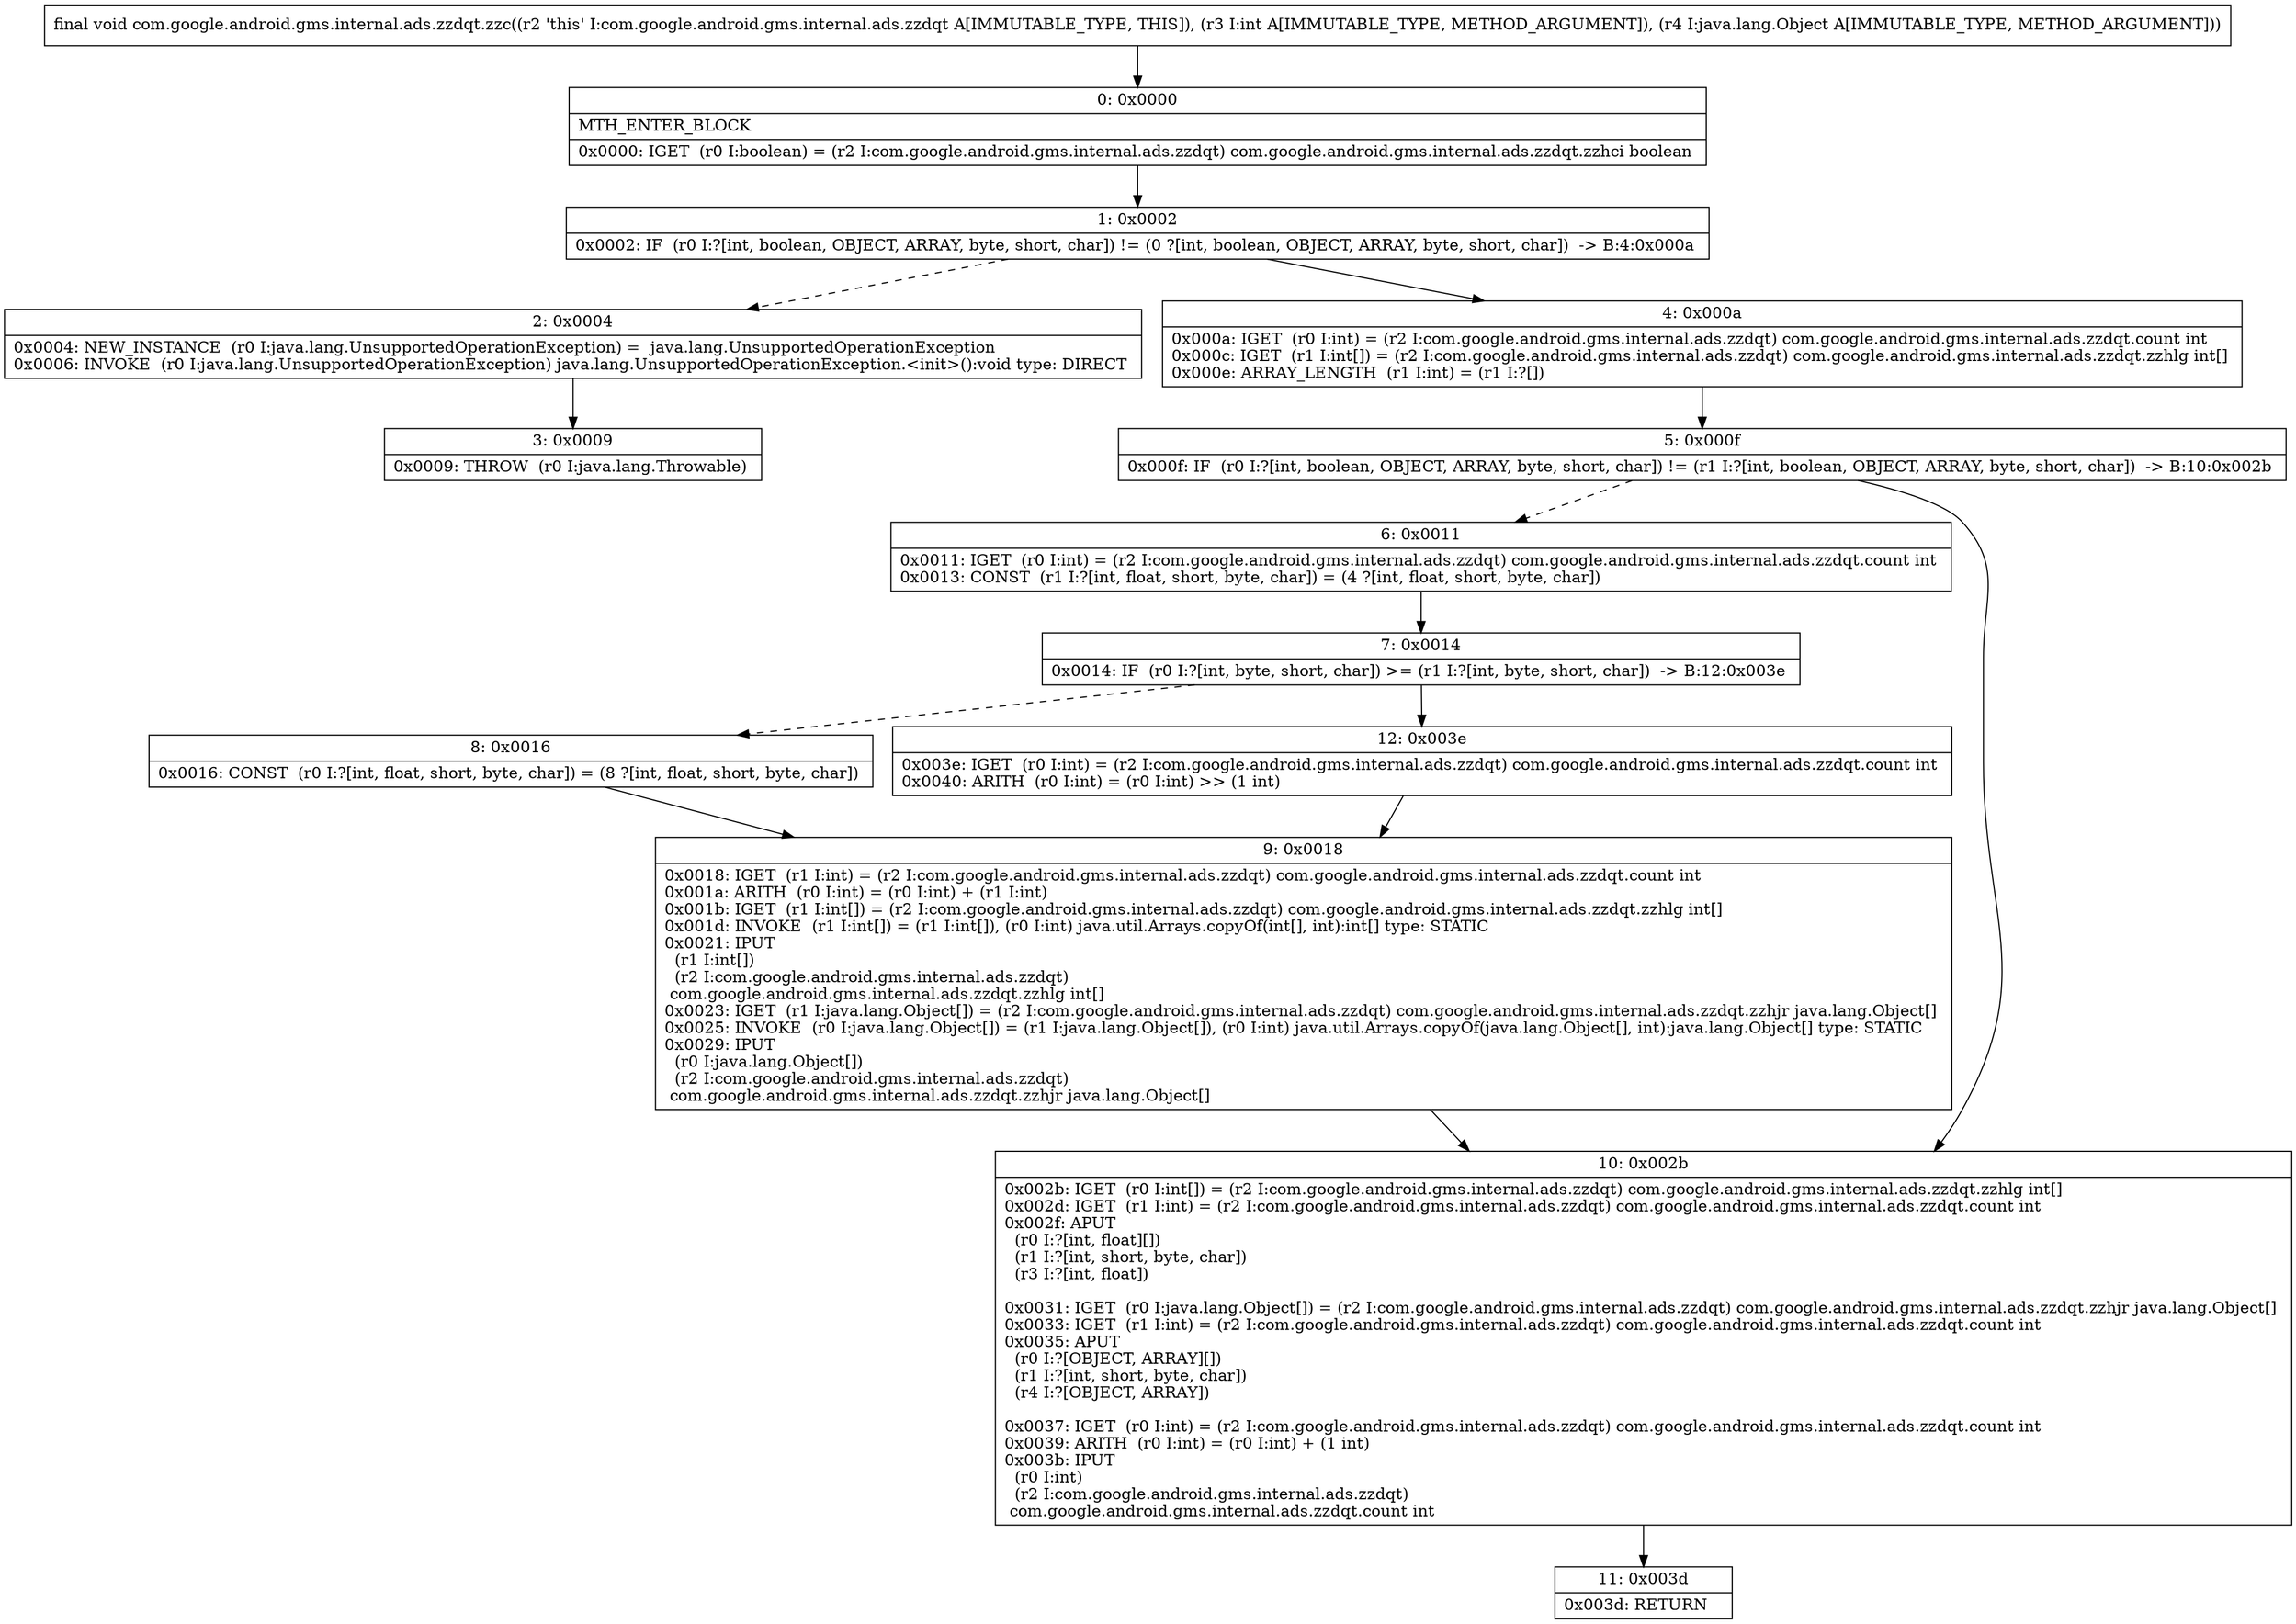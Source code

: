digraph "CFG forcom.google.android.gms.internal.ads.zzdqt.zzc(ILjava\/lang\/Object;)V" {
Node_0 [shape=record,label="{0\:\ 0x0000|MTH_ENTER_BLOCK\l|0x0000: IGET  (r0 I:boolean) = (r2 I:com.google.android.gms.internal.ads.zzdqt) com.google.android.gms.internal.ads.zzdqt.zzhci boolean \l}"];
Node_1 [shape=record,label="{1\:\ 0x0002|0x0002: IF  (r0 I:?[int, boolean, OBJECT, ARRAY, byte, short, char]) != (0 ?[int, boolean, OBJECT, ARRAY, byte, short, char])  \-\> B:4:0x000a \l}"];
Node_2 [shape=record,label="{2\:\ 0x0004|0x0004: NEW_INSTANCE  (r0 I:java.lang.UnsupportedOperationException) =  java.lang.UnsupportedOperationException \l0x0006: INVOKE  (r0 I:java.lang.UnsupportedOperationException) java.lang.UnsupportedOperationException.\<init\>():void type: DIRECT \l}"];
Node_3 [shape=record,label="{3\:\ 0x0009|0x0009: THROW  (r0 I:java.lang.Throwable) \l}"];
Node_4 [shape=record,label="{4\:\ 0x000a|0x000a: IGET  (r0 I:int) = (r2 I:com.google.android.gms.internal.ads.zzdqt) com.google.android.gms.internal.ads.zzdqt.count int \l0x000c: IGET  (r1 I:int[]) = (r2 I:com.google.android.gms.internal.ads.zzdqt) com.google.android.gms.internal.ads.zzdqt.zzhlg int[] \l0x000e: ARRAY_LENGTH  (r1 I:int) = (r1 I:?[]) \l}"];
Node_5 [shape=record,label="{5\:\ 0x000f|0x000f: IF  (r0 I:?[int, boolean, OBJECT, ARRAY, byte, short, char]) != (r1 I:?[int, boolean, OBJECT, ARRAY, byte, short, char])  \-\> B:10:0x002b \l}"];
Node_6 [shape=record,label="{6\:\ 0x0011|0x0011: IGET  (r0 I:int) = (r2 I:com.google.android.gms.internal.ads.zzdqt) com.google.android.gms.internal.ads.zzdqt.count int \l0x0013: CONST  (r1 I:?[int, float, short, byte, char]) = (4 ?[int, float, short, byte, char]) \l}"];
Node_7 [shape=record,label="{7\:\ 0x0014|0x0014: IF  (r0 I:?[int, byte, short, char]) \>= (r1 I:?[int, byte, short, char])  \-\> B:12:0x003e \l}"];
Node_8 [shape=record,label="{8\:\ 0x0016|0x0016: CONST  (r0 I:?[int, float, short, byte, char]) = (8 ?[int, float, short, byte, char]) \l}"];
Node_9 [shape=record,label="{9\:\ 0x0018|0x0018: IGET  (r1 I:int) = (r2 I:com.google.android.gms.internal.ads.zzdqt) com.google.android.gms.internal.ads.zzdqt.count int \l0x001a: ARITH  (r0 I:int) = (r0 I:int) + (r1 I:int) \l0x001b: IGET  (r1 I:int[]) = (r2 I:com.google.android.gms.internal.ads.zzdqt) com.google.android.gms.internal.ads.zzdqt.zzhlg int[] \l0x001d: INVOKE  (r1 I:int[]) = (r1 I:int[]), (r0 I:int) java.util.Arrays.copyOf(int[], int):int[] type: STATIC \l0x0021: IPUT  \l  (r1 I:int[])\l  (r2 I:com.google.android.gms.internal.ads.zzdqt)\l com.google.android.gms.internal.ads.zzdqt.zzhlg int[] \l0x0023: IGET  (r1 I:java.lang.Object[]) = (r2 I:com.google.android.gms.internal.ads.zzdqt) com.google.android.gms.internal.ads.zzdqt.zzhjr java.lang.Object[] \l0x0025: INVOKE  (r0 I:java.lang.Object[]) = (r1 I:java.lang.Object[]), (r0 I:int) java.util.Arrays.copyOf(java.lang.Object[], int):java.lang.Object[] type: STATIC \l0x0029: IPUT  \l  (r0 I:java.lang.Object[])\l  (r2 I:com.google.android.gms.internal.ads.zzdqt)\l com.google.android.gms.internal.ads.zzdqt.zzhjr java.lang.Object[] \l}"];
Node_10 [shape=record,label="{10\:\ 0x002b|0x002b: IGET  (r0 I:int[]) = (r2 I:com.google.android.gms.internal.ads.zzdqt) com.google.android.gms.internal.ads.zzdqt.zzhlg int[] \l0x002d: IGET  (r1 I:int) = (r2 I:com.google.android.gms.internal.ads.zzdqt) com.google.android.gms.internal.ads.zzdqt.count int \l0x002f: APUT  \l  (r0 I:?[int, float][])\l  (r1 I:?[int, short, byte, char])\l  (r3 I:?[int, float])\l \l0x0031: IGET  (r0 I:java.lang.Object[]) = (r2 I:com.google.android.gms.internal.ads.zzdqt) com.google.android.gms.internal.ads.zzdqt.zzhjr java.lang.Object[] \l0x0033: IGET  (r1 I:int) = (r2 I:com.google.android.gms.internal.ads.zzdqt) com.google.android.gms.internal.ads.zzdqt.count int \l0x0035: APUT  \l  (r0 I:?[OBJECT, ARRAY][])\l  (r1 I:?[int, short, byte, char])\l  (r4 I:?[OBJECT, ARRAY])\l \l0x0037: IGET  (r0 I:int) = (r2 I:com.google.android.gms.internal.ads.zzdqt) com.google.android.gms.internal.ads.zzdqt.count int \l0x0039: ARITH  (r0 I:int) = (r0 I:int) + (1 int) \l0x003b: IPUT  \l  (r0 I:int)\l  (r2 I:com.google.android.gms.internal.ads.zzdqt)\l com.google.android.gms.internal.ads.zzdqt.count int \l}"];
Node_11 [shape=record,label="{11\:\ 0x003d|0x003d: RETURN   \l}"];
Node_12 [shape=record,label="{12\:\ 0x003e|0x003e: IGET  (r0 I:int) = (r2 I:com.google.android.gms.internal.ads.zzdqt) com.google.android.gms.internal.ads.zzdqt.count int \l0x0040: ARITH  (r0 I:int) = (r0 I:int) \>\> (1 int) \l}"];
MethodNode[shape=record,label="{final void com.google.android.gms.internal.ads.zzdqt.zzc((r2 'this' I:com.google.android.gms.internal.ads.zzdqt A[IMMUTABLE_TYPE, THIS]), (r3 I:int A[IMMUTABLE_TYPE, METHOD_ARGUMENT]), (r4 I:java.lang.Object A[IMMUTABLE_TYPE, METHOD_ARGUMENT])) }"];
MethodNode -> Node_0;
Node_0 -> Node_1;
Node_1 -> Node_2[style=dashed];
Node_1 -> Node_4;
Node_2 -> Node_3;
Node_4 -> Node_5;
Node_5 -> Node_6[style=dashed];
Node_5 -> Node_10;
Node_6 -> Node_7;
Node_7 -> Node_8[style=dashed];
Node_7 -> Node_12;
Node_8 -> Node_9;
Node_9 -> Node_10;
Node_10 -> Node_11;
Node_12 -> Node_9;
}

